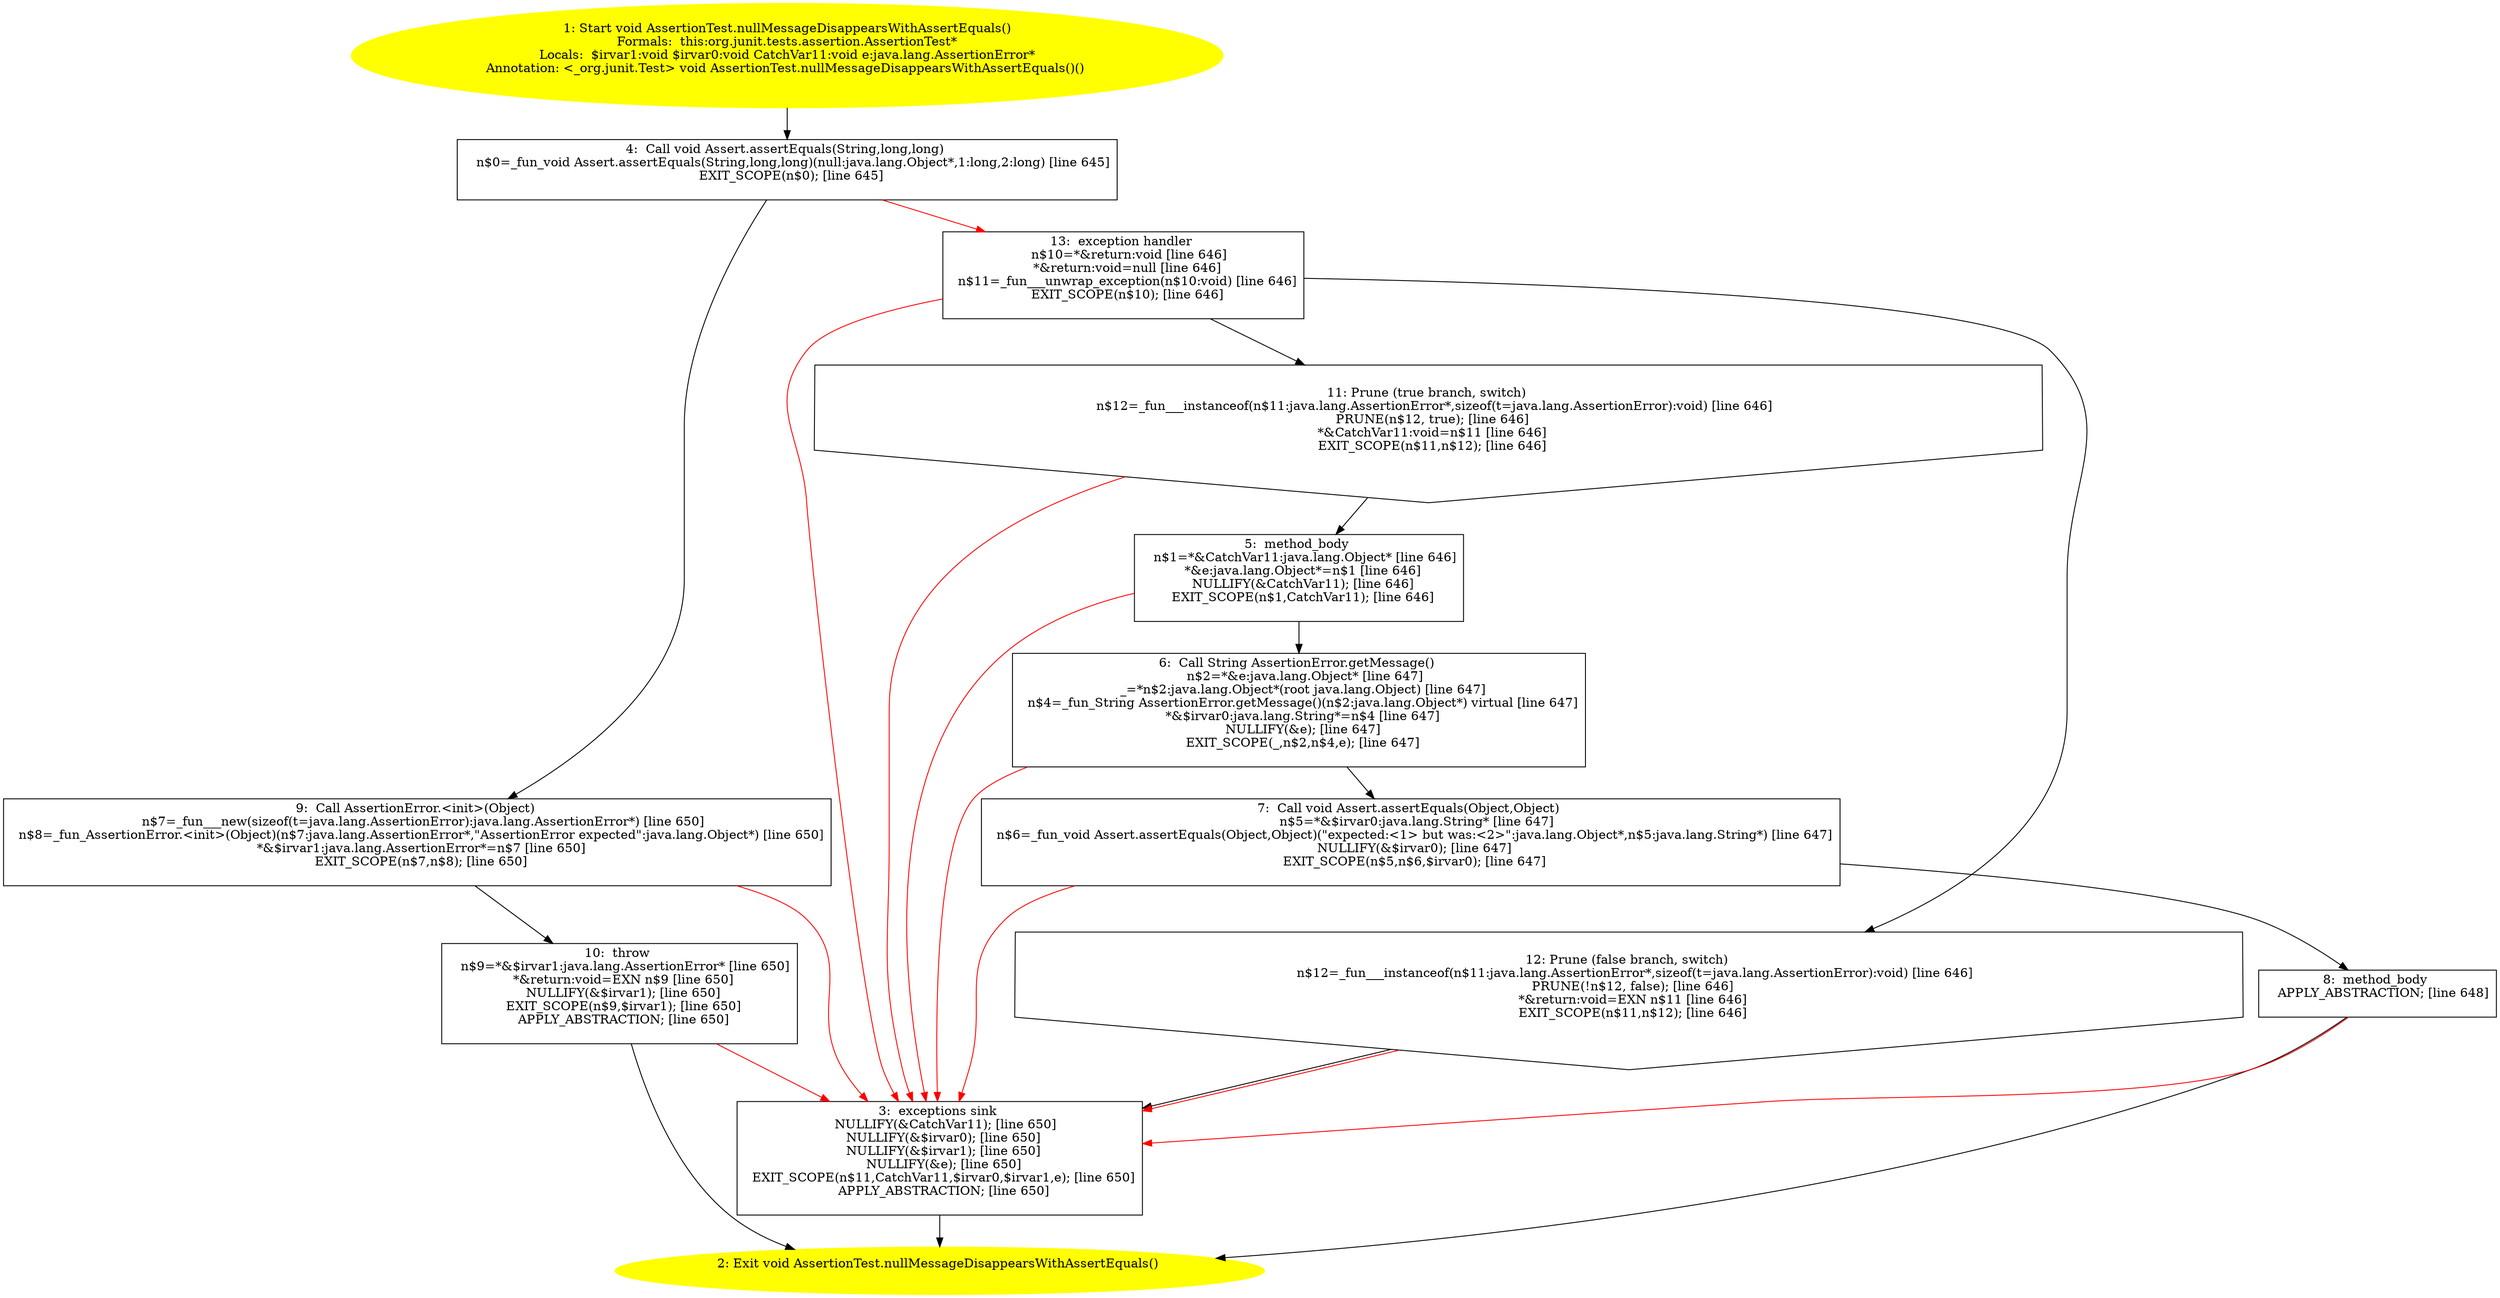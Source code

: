 /* @generated */
digraph cfg {
"org.junit.tests.assertion.AssertionTest.nullMessageDisappearsWithAssertEquals():void.991fbf37baa3c45ec913f786adf18a6d_1" [label="1: Start void AssertionTest.nullMessageDisappearsWithAssertEquals()\nFormals:  this:org.junit.tests.assertion.AssertionTest*\nLocals:  $irvar1:void $irvar0:void CatchVar11:void e:java.lang.AssertionError*\nAnnotation: <_org.junit.Test> void AssertionTest.nullMessageDisappearsWithAssertEquals()() \n  " color=yellow style=filled]
	

	 "org.junit.tests.assertion.AssertionTest.nullMessageDisappearsWithAssertEquals():void.991fbf37baa3c45ec913f786adf18a6d_1" -> "org.junit.tests.assertion.AssertionTest.nullMessageDisappearsWithAssertEquals():void.991fbf37baa3c45ec913f786adf18a6d_4" ;
"org.junit.tests.assertion.AssertionTest.nullMessageDisappearsWithAssertEquals():void.991fbf37baa3c45ec913f786adf18a6d_2" [label="2: Exit void AssertionTest.nullMessageDisappearsWithAssertEquals() \n  " color=yellow style=filled]
	

"org.junit.tests.assertion.AssertionTest.nullMessageDisappearsWithAssertEquals():void.991fbf37baa3c45ec913f786adf18a6d_3" [label="3:  exceptions sink \n   NULLIFY(&CatchVar11); [line 650]\n  NULLIFY(&$irvar0); [line 650]\n  NULLIFY(&$irvar1); [line 650]\n  NULLIFY(&e); [line 650]\n  EXIT_SCOPE(n$11,CatchVar11,$irvar0,$irvar1,e); [line 650]\n  APPLY_ABSTRACTION; [line 650]\n " shape="box"]
	

	 "org.junit.tests.assertion.AssertionTest.nullMessageDisappearsWithAssertEquals():void.991fbf37baa3c45ec913f786adf18a6d_3" -> "org.junit.tests.assertion.AssertionTest.nullMessageDisappearsWithAssertEquals():void.991fbf37baa3c45ec913f786adf18a6d_2" ;
"org.junit.tests.assertion.AssertionTest.nullMessageDisappearsWithAssertEquals():void.991fbf37baa3c45ec913f786adf18a6d_4" [label="4:  Call void Assert.assertEquals(String,long,long) \n   n$0=_fun_void Assert.assertEquals(String,long,long)(null:java.lang.Object*,1:long,2:long) [line 645]\n  EXIT_SCOPE(n$0); [line 645]\n " shape="box"]
	

	 "org.junit.tests.assertion.AssertionTest.nullMessageDisappearsWithAssertEquals():void.991fbf37baa3c45ec913f786adf18a6d_4" -> "org.junit.tests.assertion.AssertionTest.nullMessageDisappearsWithAssertEquals():void.991fbf37baa3c45ec913f786adf18a6d_9" ;
	 "org.junit.tests.assertion.AssertionTest.nullMessageDisappearsWithAssertEquals():void.991fbf37baa3c45ec913f786adf18a6d_4" -> "org.junit.tests.assertion.AssertionTest.nullMessageDisappearsWithAssertEquals():void.991fbf37baa3c45ec913f786adf18a6d_13" [color="red" ];
"org.junit.tests.assertion.AssertionTest.nullMessageDisappearsWithAssertEquals():void.991fbf37baa3c45ec913f786adf18a6d_5" [label="5:  method_body \n   n$1=*&CatchVar11:java.lang.Object* [line 646]\n  *&e:java.lang.Object*=n$1 [line 646]\n  NULLIFY(&CatchVar11); [line 646]\n  EXIT_SCOPE(n$1,CatchVar11); [line 646]\n " shape="box"]
	

	 "org.junit.tests.assertion.AssertionTest.nullMessageDisappearsWithAssertEquals():void.991fbf37baa3c45ec913f786adf18a6d_5" -> "org.junit.tests.assertion.AssertionTest.nullMessageDisappearsWithAssertEquals():void.991fbf37baa3c45ec913f786adf18a6d_6" ;
	 "org.junit.tests.assertion.AssertionTest.nullMessageDisappearsWithAssertEquals():void.991fbf37baa3c45ec913f786adf18a6d_5" -> "org.junit.tests.assertion.AssertionTest.nullMessageDisappearsWithAssertEquals():void.991fbf37baa3c45ec913f786adf18a6d_3" [color="red" ];
"org.junit.tests.assertion.AssertionTest.nullMessageDisappearsWithAssertEquals():void.991fbf37baa3c45ec913f786adf18a6d_6" [label="6:  Call String AssertionError.getMessage() \n   n$2=*&e:java.lang.Object* [line 647]\n  _=*n$2:java.lang.Object*(root java.lang.Object) [line 647]\n  n$4=_fun_String AssertionError.getMessage()(n$2:java.lang.Object*) virtual [line 647]\n  *&$irvar0:java.lang.String*=n$4 [line 647]\n  NULLIFY(&e); [line 647]\n  EXIT_SCOPE(_,n$2,n$4,e); [line 647]\n " shape="box"]
	

	 "org.junit.tests.assertion.AssertionTest.nullMessageDisappearsWithAssertEquals():void.991fbf37baa3c45ec913f786adf18a6d_6" -> "org.junit.tests.assertion.AssertionTest.nullMessageDisappearsWithAssertEquals():void.991fbf37baa3c45ec913f786adf18a6d_7" ;
	 "org.junit.tests.assertion.AssertionTest.nullMessageDisappearsWithAssertEquals():void.991fbf37baa3c45ec913f786adf18a6d_6" -> "org.junit.tests.assertion.AssertionTest.nullMessageDisappearsWithAssertEquals():void.991fbf37baa3c45ec913f786adf18a6d_3" [color="red" ];
"org.junit.tests.assertion.AssertionTest.nullMessageDisappearsWithAssertEquals():void.991fbf37baa3c45ec913f786adf18a6d_7" [label="7:  Call void Assert.assertEquals(Object,Object) \n   n$5=*&$irvar0:java.lang.String* [line 647]\n  n$6=_fun_void Assert.assertEquals(Object,Object)(\"expected:<1> but was:<2>\":java.lang.Object*,n$5:java.lang.String*) [line 647]\n  NULLIFY(&$irvar0); [line 647]\n  EXIT_SCOPE(n$5,n$6,$irvar0); [line 647]\n " shape="box"]
	

	 "org.junit.tests.assertion.AssertionTest.nullMessageDisappearsWithAssertEquals():void.991fbf37baa3c45ec913f786adf18a6d_7" -> "org.junit.tests.assertion.AssertionTest.nullMessageDisappearsWithAssertEquals():void.991fbf37baa3c45ec913f786adf18a6d_8" ;
	 "org.junit.tests.assertion.AssertionTest.nullMessageDisappearsWithAssertEquals():void.991fbf37baa3c45ec913f786adf18a6d_7" -> "org.junit.tests.assertion.AssertionTest.nullMessageDisappearsWithAssertEquals():void.991fbf37baa3c45ec913f786adf18a6d_3" [color="red" ];
"org.junit.tests.assertion.AssertionTest.nullMessageDisappearsWithAssertEquals():void.991fbf37baa3c45ec913f786adf18a6d_8" [label="8:  method_body \n   APPLY_ABSTRACTION; [line 648]\n " shape="box"]
	

	 "org.junit.tests.assertion.AssertionTest.nullMessageDisappearsWithAssertEquals():void.991fbf37baa3c45ec913f786adf18a6d_8" -> "org.junit.tests.assertion.AssertionTest.nullMessageDisappearsWithAssertEquals():void.991fbf37baa3c45ec913f786adf18a6d_2" ;
	 "org.junit.tests.assertion.AssertionTest.nullMessageDisappearsWithAssertEquals():void.991fbf37baa3c45ec913f786adf18a6d_8" -> "org.junit.tests.assertion.AssertionTest.nullMessageDisappearsWithAssertEquals():void.991fbf37baa3c45ec913f786adf18a6d_3" [color="red" ];
"org.junit.tests.assertion.AssertionTest.nullMessageDisappearsWithAssertEquals():void.991fbf37baa3c45ec913f786adf18a6d_9" [label="9:  Call AssertionError.<init>(Object) \n   n$7=_fun___new(sizeof(t=java.lang.AssertionError):java.lang.AssertionError*) [line 650]\n  n$8=_fun_AssertionError.<init>(Object)(n$7:java.lang.AssertionError*,\"AssertionError expected\":java.lang.Object*) [line 650]\n  *&$irvar1:java.lang.AssertionError*=n$7 [line 650]\n  EXIT_SCOPE(n$7,n$8); [line 650]\n " shape="box"]
	

	 "org.junit.tests.assertion.AssertionTest.nullMessageDisappearsWithAssertEquals():void.991fbf37baa3c45ec913f786adf18a6d_9" -> "org.junit.tests.assertion.AssertionTest.nullMessageDisappearsWithAssertEquals():void.991fbf37baa3c45ec913f786adf18a6d_10" ;
	 "org.junit.tests.assertion.AssertionTest.nullMessageDisappearsWithAssertEquals():void.991fbf37baa3c45ec913f786adf18a6d_9" -> "org.junit.tests.assertion.AssertionTest.nullMessageDisappearsWithAssertEquals():void.991fbf37baa3c45ec913f786adf18a6d_3" [color="red" ];
"org.junit.tests.assertion.AssertionTest.nullMessageDisappearsWithAssertEquals():void.991fbf37baa3c45ec913f786adf18a6d_10" [label="10:  throw \n   n$9=*&$irvar1:java.lang.AssertionError* [line 650]\n  *&return:void=EXN n$9 [line 650]\n  NULLIFY(&$irvar1); [line 650]\n  EXIT_SCOPE(n$9,$irvar1); [line 650]\n  APPLY_ABSTRACTION; [line 650]\n " shape="box"]
	

	 "org.junit.tests.assertion.AssertionTest.nullMessageDisappearsWithAssertEquals():void.991fbf37baa3c45ec913f786adf18a6d_10" -> "org.junit.tests.assertion.AssertionTest.nullMessageDisappearsWithAssertEquals():void.991fbf37baa3c45ec913f786adf18a6d_2" ;
	 "org.junit.tests.assertion.AssertionTest.nullMessageDisappearsWithAssertEquals():void.991fbf37baa3c45ec913f786adf18a6d_10" -> "org.junit.tests.assertion.AssertionTest.nullMessageDisappearsWithAssertEquals():void.991fbf37baa3c45ec913f786adf18a6d_3" [color="red" ];
"org.junit.tests.assertion.AssertionTest.nullMessageDisappearsWithAssertEquals():void.991fbf37baa3c45ec913f786adf18a6d_11" [label="11: Prune (true branch, switch) \n   n$12=_fun___instanceof(n$11:java.lang.AssertionError*,sizeof(t=java.lang.AssertionError):void) [line 646]\n  PRUNE(n$12, true); [line 646]\n  *&CatchVar11:void=n$11 [line 646]\n  EXIT_SCOPE(n$11,n$12); [line 646]\n " shape="invhouse"]
	

	 "org.junit.tests.assertion.AssertionTest.nullMessageDisappearsWithAssertEquals():void.991fbf37baa3c45ec913f786adf18a6d_11" -> "org.junit.tests.assertion.AssertionTest.nullMessageDisappearsWithAssertEquals():void.991fbf37baa3c45ec913f786adf18a6d_5" ;
	 "org.junit.tests.assertion.AssertionTest.nullMessageDisappearsWithAssertEquals():void.991fbf37baa3c45ec913f786adf18a6d_11" -> "org.junit.tests.assertion.AssertionTest.nullMessageDisappearsWithAssertEquals():void.991fbf37baa3c45ec913f786adf18a6d_3" [color="red" ];
"org.junit.tests.assertion.AssertionTest.nullMessageDisappearsWithAssertEquals():void.991fbf37baa3c45ec913f786adf18a6d_12" [label="12: Prune (false branch, switch) \n   n$12=_fun___instanceof(n$11:java.lang.AssertionError*,sizeof(t=java.lang.AssertionError):void) [line 646]\n  PRUNE(!n$12, false); [line 646]\n  *&return:void=EXN n$11 [line 646]\n  EXIT_SCOPE(n$11,n$12); [line 646]\n " shape="invhouse"]
	

	 "org.junit.tests.assertion.AssertionTest.nullMessageDisappearsWithAssertEquals():void.991fbf37baa3c45ec913f786adf18a6d_12" -> "org.junit.tests.assertion.AssertionTest.nullMessageDisappearsWithAssertEquals():void.991fbf37baa3c45ec913f786adf18a6d_3" ;
	 "org.junit.tests.assertion.AssertionTest.nullMessageDisappearsWithAssertEquals():void.991fbf37baa3c45ec913f786adf18a6d_12" -> "org.junit.tests.assertion.AssertionTest.nullMessageDisappearsWithAssertEquals():void.991fbf37baa3c45ec913f786adf18a6d_3" [color="red" ];
"org.junit.tests.assertion.AssertionTest.nullMessageDisappearsWithAssertEquals():void.991fbf37baa3c45ec913f786adf18a6d_13" [label="13:  exception handler \n   n$10=*&return:void [line 646]\n  *&return:void=null [line 646]\n  n$11=_fun___unwrap_exception(n$10:void) [line 646]\n  EXIT_SCOPE(n$10); [line 646]\n " shape="box"]
	

	 "org.junit.tests.assertion.AssertionTest.nullMessageDisappearsWithAssertEquals():void.991fbf37baa3c45ec913f786adf18a6d_13" -> "org.junit.tests.assertion.AssertionTest.nullMessageDisappearsWithAssertEquals():void.991fbf37baa3c45ec913f786adf18a6d_11" ;
	 "org.junit.tests.assertion.AssertionTest.nullMessageDisappearsWithAssertEquals():void.991fbf37baa3c45ec913f786adf18a6d_13" -> "org.junit.tests.assertion.AssertionTest.nullMessageDisappearsWithAssertEquals():void.991fbf37baa3c45ec913f786adf18a6d_12" ;
	 "org.junit.tests.assertion.AssertionTest.nullMessageDisappearsWithAssertEquals():void.991fbf37baa3c45ec913f786adf18a6d_13" -> "org.junit.tests.assertion.AssertionTest.nullMessageDisappearsWithAssertEquals():void.991fbf37baa3c45ec913f786adf18a6d_3" [color="red" ];
}
